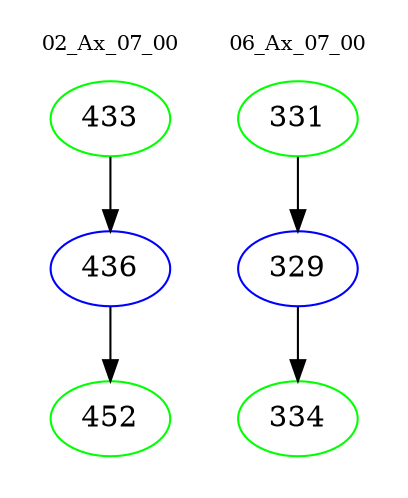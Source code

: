 digraph{
subgraph cluster_0 {
color = white
label = "02_Ax_07_00";
fontsize=10;
T0_433 [label="433", color="green"]
T0_433 -> T0_436 [color="black"]
T0_436 [label="436", color="blue"]
T0_436 -> T0_452 [color="black"]
T0_452 [label="452", color="green"]
}
subgraph cluster_1 {
color = white
label = "06_Ax_07_00";
fontsize=10;
T1_331 [label="331", color="green"]
T1_331 -> T1_329 [color="black"]
T1_329 [label="329", color="blue"]
T1_329 -> T1_334 [color="black"]
T1_334 [label="334", color="green"]
}
}

